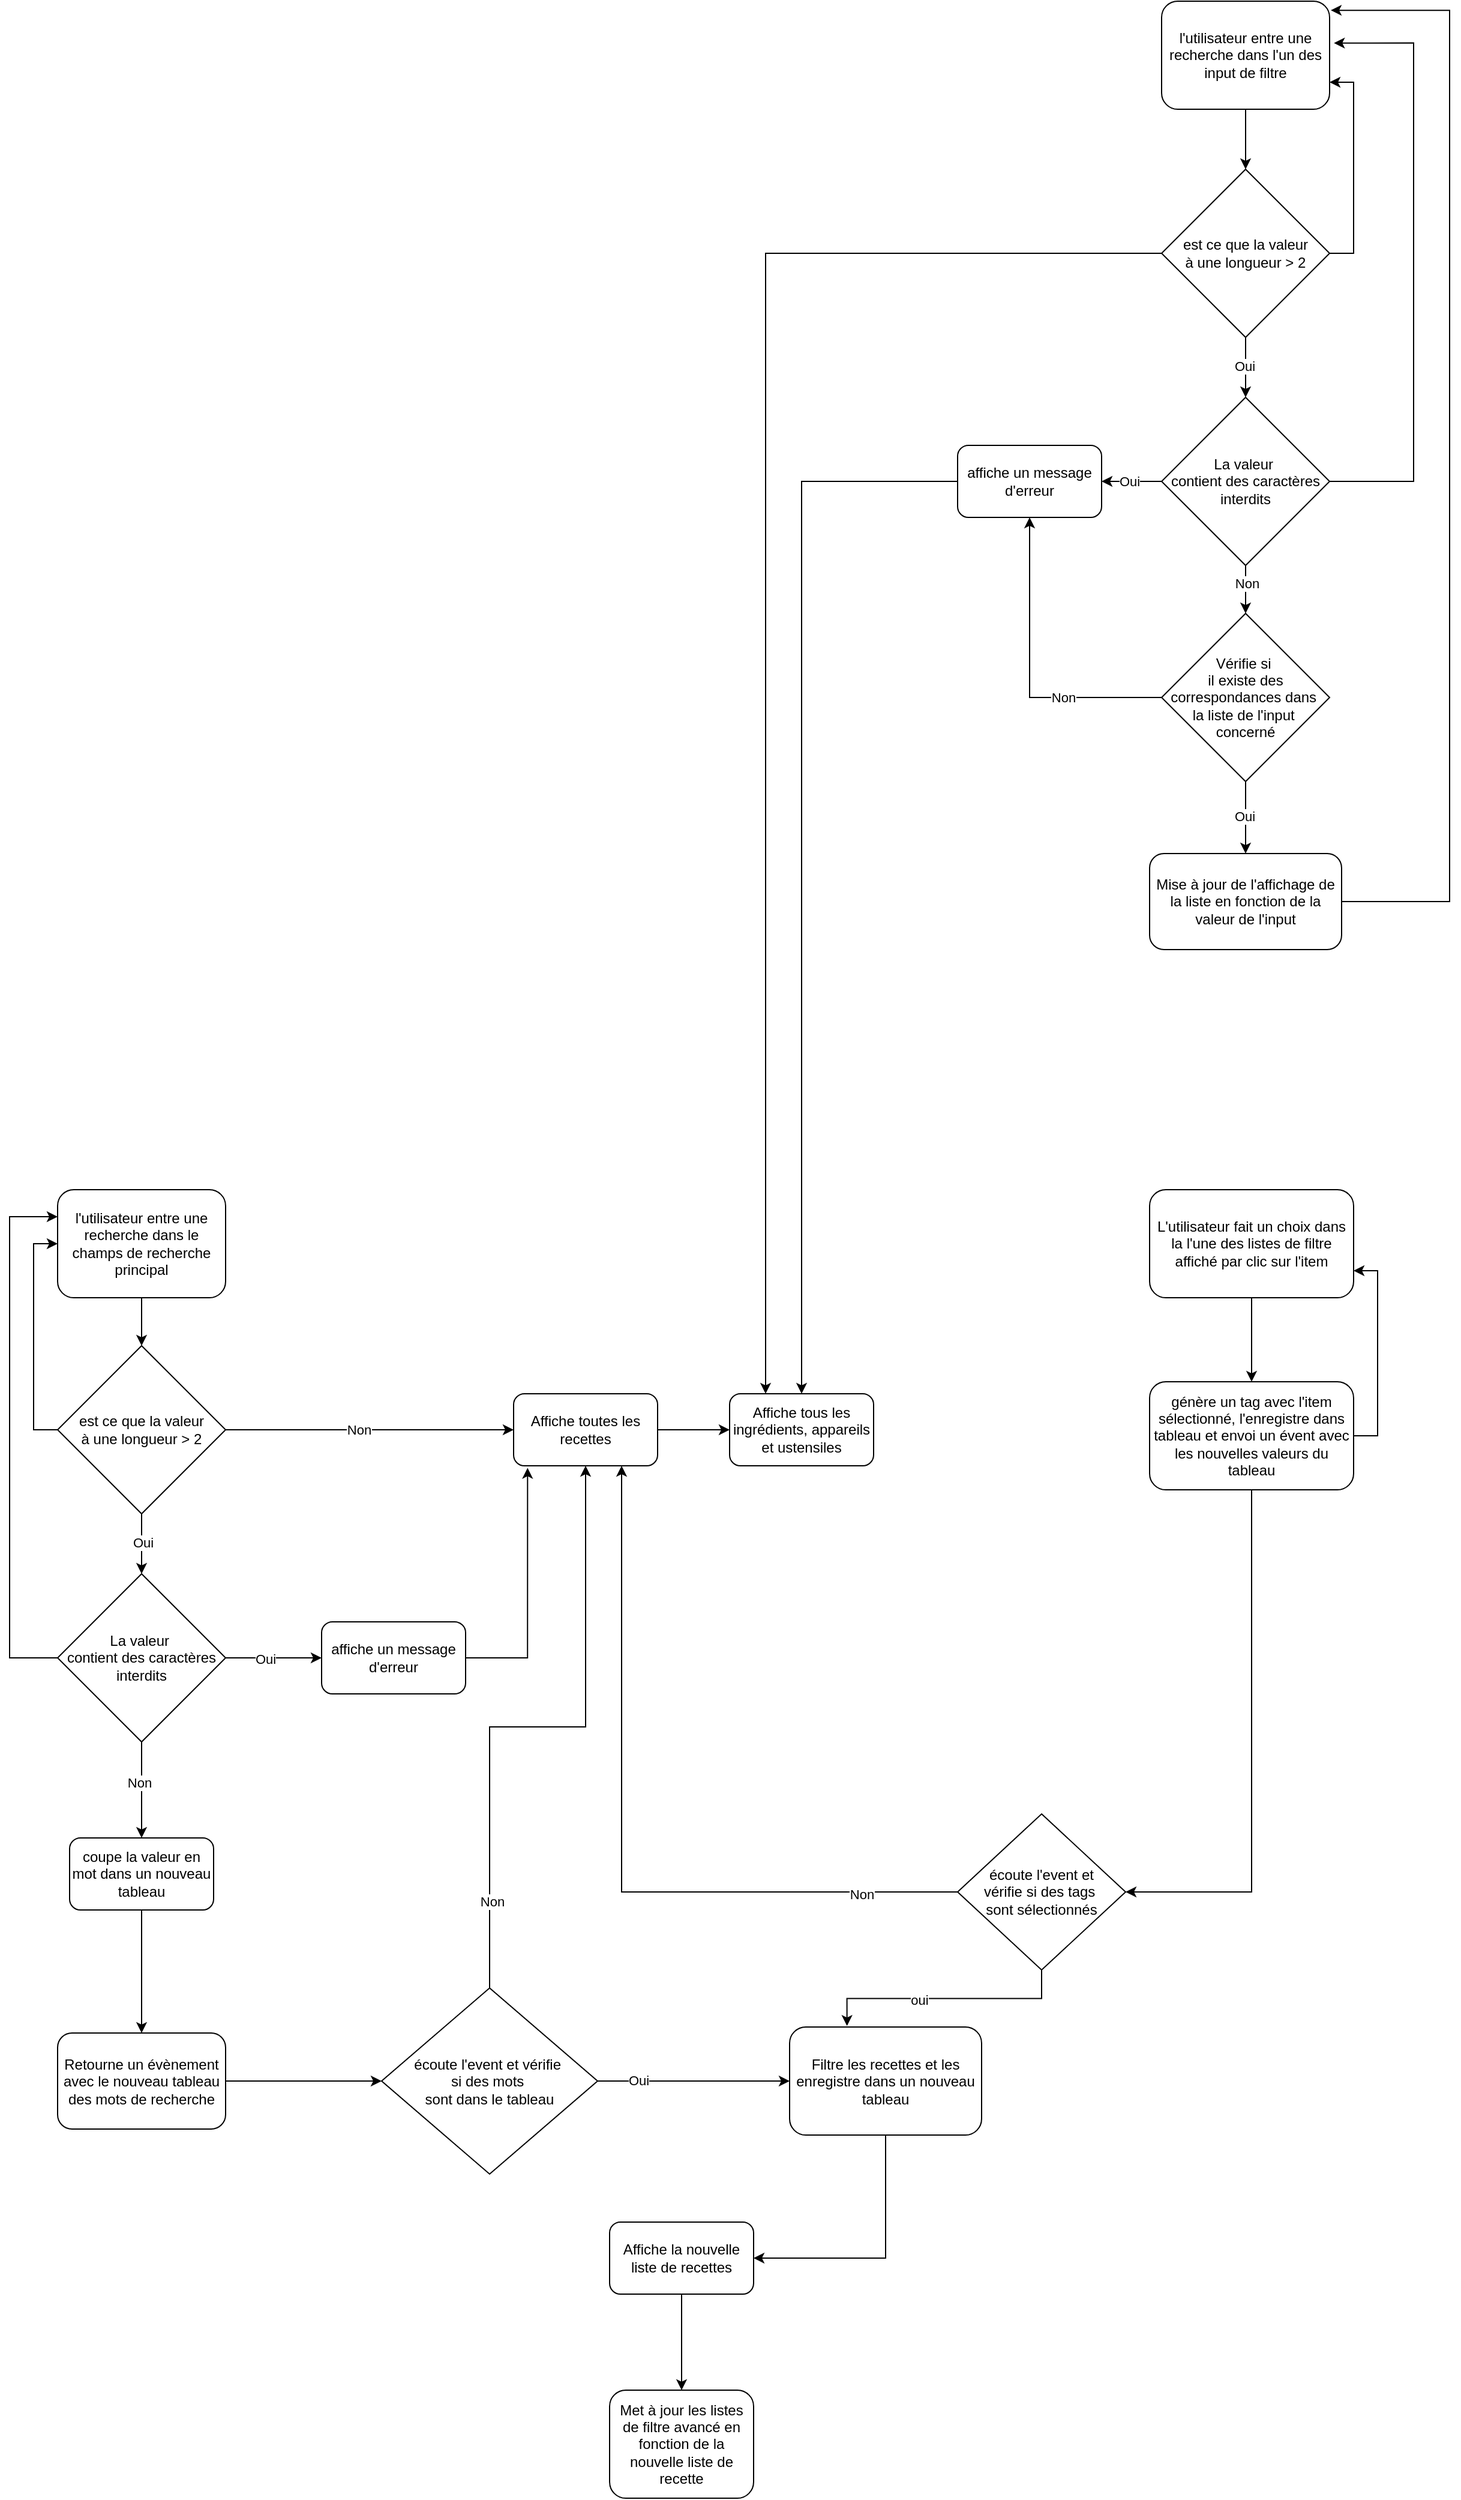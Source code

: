 <mxfile version="24.3.1" type="device">
  <diagram name="Page-1" id="eYKsO1id4bMG_3563-YX">
    <mxGraphModel dx="1660" dy="1527" grid="1" gridSize="10" guides="1" tooltips="1" connect="1" arrows="1" fold="1" page="1" pageScale="1" pageWidth="827" pageHeight="1169" math="0" shadow="0">
      <root>
        <mxCell id="0" />
        <mxCell id="1" parent="0" />
        <mxCell id="UpDIHEUihY1R6ZN1tgJs-8" style="edgeStyle=orthogonalEdgeStyle;rounded=0;orthogonalLoop=1;jettySize=auto;html=1;entryX=0.5;entryY=0;entryDx=0;entryDy=0;" edge="1" parent="1" source="UpDIHEUihY1R6ZN1tgJs-6" target="UpDIHEUihY1R6ZN1tgJs-7">
          <mxGeometry relative="1" as="geometry" />
        </mxCell>
        <mxCell id="UpDIHEUihY1R6ZN1tgJs-6" value="l&#39;utilisateur entre une recherche dans le champs de recherche principal" style="rounded=1;whiteSpace=wrap;html=1;" vertex="1" parent="1">
          <mxGeometry x="20" y="50" width="140" height="90" as="geometry" />
        </mxCell>
        <mxCell id="UpDIHEUihY1R6ZN1tgJs-13" style="edgeStyle=orthogonalEdgeStyle;rounded=0;orthogonalLoop=1;jettySize=auto;html=1;exitX=0.5;exitY=1;exitDx=0;exitDy=0;entryX=0.5;entryY=0;entryDx=0;entryDy=0;" edge="1" parent="1" source="UpDIHEUihY1R6ZN1tgJs-7" target="UpDIHEUihY1R6ZN1tgJs-12">
          <mxGeometry relative="1" as="geometry" />
        </mxCell>
        <mxCell id="UpDIHEUihY1R6ZN1tgJs-14" value="Oui" style="edgeLabel;html=1;align=center;verticalAlign=middle;resizable=0;points=[];" vertex="1" connectable="0" parent="UpDIHEUihY1R6ZN1tgJs-13">
          <mxGeometry x="-0.045" y="1" relative="1" as="geometry">
            <mxPoint as="offset" />
          </mxGeometry>
        </mxCell>
        <mxCell id="UpDIHEUihY1R6ZN1tgJs-16" style="edgeStyle=orthogonalEdgeStyle;rounded=0;orthogonalLoop=1;jettySize=auto;html=1;exitX=1;exitY=0.5;exitDx=0;exitDy=0;" edge="1" parent="1" source="UpDIHEUihY1R6ZN1tgJs-7" target="UpDIHEUihY1R6ZN1tgJs-15">
          <mxGeometry relative="1" as="geometry" />
        </mxCell>
        <mxCell id="UpDIHEUihY1R6ZN1tgJs-17" value="Non" style="edgeLabel;html=1;align=center;verticalAlign=middle;resizable=0;points=[];" vertex="1" connectable="0" parent="UpDIHEUihY1R6ZN1tgJs-16">
          <mxGeometry x="-0.078" relative="1" as="geometry">
            <mxPoint as="offset" />
          </mxGeometry>
        </mxCell>
        <mxCell id="UpDIHEUihY1R6ZN1tgJs-73" style="edgeStyle=orthogonalEdgeStyle;rounded=0;orthogonalLoop=1;jettySize=auto;html=1;exitX=0;exitY=0.5;exitDx=0;exitDy=0;entryX=0;entryY=0.5;entryDx=0;entryDy=0;" edge="1" parent="1" source="UpDIHEUihY1R6ZN1tgJs-7" target="UpDIHEUihY1R6ZN1tgJs-6">
          <mxGeometry relative="1" as="geometry" />
        </mxCell>
        <mxCell id="UpDIHEUihY1R6ZN1tgJs-7" value="est ce que la valeur&lt;div&gt;à une longueur &amp;gt; 2&lt;/div&gt;" style="rhombus;whiteSpace=wrap;html=1;" vertex="1" parent="1">
          <mxGeometry x="20" y="180" width="140" height="140" as="geometry" />
        </mxCell>
        <mxCell id="UpDIHEUihY1R6ZN1tgJs-20" style="edgeStyle=orthogonalEdgeStyle;rounded=0;orthogonalLoop=1;jettySize=auto;html=1;" edge="1" parent="1" source="UpDIHEUihY1R6ZN1tgJs-12" target="UpDIHEUihY1R6ZN1tgJs-19">
          <mxGeometry relative="1" as="geometry" />
        </mxCell>
        <mxCell id="UpDIHEUihY1R6ZN1tgJs-21" value="Non" style="edgeLabel;html=1;align=center;verticalAlign=middle;resizable=0;points=[];" vertex="1" connectable="0" parent="UpDIHEUihY1R6ZN1tgJs-20">
          <mxGeometry x="-0.149" y="-2" relative="1" as="geometry">
            <mxPoint as="offset" />
          </mxGeometry>
        </mxCell>
        <mxCell id="UpDIHEUihY1R6ZN1tgJs-23" style="edgeStyle=orthogonalEdgeStyle;rounded=0;orthogonalLoop=1;jettySize=auto;html=1;exitX=1;exitY=0.5;exitDx=0;exitDy=0;entryX=0;entryY=0.5;entryDx=0;entryDy=0;" edge="1" parent="1" source="UpDIHEUihY1R6ZN1tgJs-12" target="UpDIHEUihY1R6ZN1tgJs-22">
          <mxGeometry relative="1" as="geometry" />
        </mxCell>
        <mxCell id="UpDIHEUihY1R6ZN1tgJs-24" value="Oui" style="edgeLabel;html=1;align=center;verticalAlign=middle;resizable=0;points=[];" vertex="1" connectable="0" parent="UpDIHEUihY1R6ZN1tgJs-23">
          <mxGeometry x="-0.189" y="-1" relative="1" as="geometry">
            <mxPoint as="offset" />
          </mxGeometry>
        </mxCell>
        <mxCell id="UpDIHEUihY1R6ZN1tgJs-74" style="edgeStyle=orthogonalEdgeStyle;rounded=0;orthogonalLoop=1;jettySize=auto;html=1;exitX=0;exitY=0.5;exitDx=0;exitDy=0;entryX=0;entryY=0.25;entryDx=0;entryDy=0;" edge="1" parent="1" source="UpDIHEUihY1R6ZN1tgJs-12" target="UpDIHEUihY1R6ZN1tgJs-6">
          <mxGeometry relative="1" as="geometry">
            <Array as="points">
              <mxPoint x="-20" y="440" />
              <mxPoint x="-20" y="73" />
            </Array>
          </mxGeometry>
        </mxCell>
        <mxCell id="UpDIHEUihY1R6ZN1tgJs-12" value="La valeur&amp;nbsp;&lt;div&gt;contient des caractères interdits&lt;/div&gt;" style="rhombus;whiteSpace=wrap;html=1;" vertex="1" parent="1">
          <mxGeometry x="20" y="370" width="140" height="140" as="geometry" />
        </mxCell>
        <mxCell id="UpDIHEUihY1R6ZN1tgJs-40" style="edgeStyle=orthogonalEdgeStyle;rounded=0;orthogonalLoop=1;jettySize=auto;html=1;exitX=1;exitY=0.5;exitDx=0;exitDy=0;entryX=0;entryY=0.5;entryDx=0;entryDy=0;" edge="1" parent="1" source="UpDIHEUihY1R6ZN1tgJs-15" target="UpDIHEUihY1R6ZN1tgJs-39">
          <mxGeometry relative="1" as="geometry" />
        </mxCell>
        <mxCell id="UpDIHEUihY1R6ZN1tgJs-15" value="Affiche toutes les recettes" style="rounded=1;whiteSpace=wrap;html=1;" vertex="1" parent="1">
          <mxGeometry x="400" y="220" width="120" height="60" as="geometry" />
        </mxCell>
        <mxCell id="UpDIHEUihY1R6ZN1tgJs-103" style="edgeStyle=orthogonalEdgeStyle;rounded=0;orthogonalLoop=1;jettySize=auto;html=1;exitX=0.5;exitY=1;exitDx=0;exitDy=0;entryX=0.5;entryY=0;entryDx=0;entryDy=0;" edge="1" parent="1" source="UpDIHEUihY1R6ZN1tgJs-19" target="UpDIHEUihY1R6ZN1tgJs-33">
          <mxGeometry relative="1" as="geometry" />
        </mxCell>
        <mxCell id="UpDIHEUihY1R6ZN1tgJs-19" value="coupe la valeur en mot dans un nouveau tableau" style="rounded=1;whiteSpace=wrap;html=1;" vertex="1" parent="1">
          <mxGeometry x="30" y="590" width="120" height="60" as="geometry" />
        </mxCell>
        <mxCell id="UpDIHEUihY1R6ZN1tgJs-22" value="affiche un message d&#39;erreur" style="rounded=1;whiteSpace=wrap;html=1;" vertex="1" parent="1">
          <mxGeometry x="240" y="410" width="120" height="60" as="geometry" />
        </mxCell>
        <mxCell id="UpDIHEUihY1R6ZN1tgJs-88" style="edgeStyle=orthogonalEdgeStyle;rounded=0;orthogonalLoop=1;jettySize=auto;html=1;exitX=1;exitY=0.5;exitDx=0;exitDy=0;" edge="1" parent="1" source="UpDIHEUihY1R6ZN1tgJs-33" target="UpDIHEUihY1R6ZN1tgJs-87">
          <mxGeometry relative="1" as="geometry" />
        </mxCell>
        <mxCell id="UpDIHEUihY1R6ZN1tgJs-33" value="Retourne un évènement avec le nouveau tableau des mots de recherche" style="rounded=1;whiteSpace=wrap;html=1;" vertex="1" parent="1">
          <mxGeometry x="20" y="752.5" width="140" height="80" as="geometry" />
        </mxCell>
        <mxCell id="UpDIHEUihY1R6ZN1tgJs-38" style="edgeStyle=orthogonalEdgeStyle;rounded=0;orthogonalLoop=1;jettySize=auto;html=1;exitX=1;exitY=0.5;exitDx=0;exitDy=0;entryX=0.097;entryY=1.029;entryDx=0;entryDy=0;entryPerimeter=0;" edge="1" parent="1" source="UpDIHEUihY1R6ZN1tgJs-22" target="UpDIHEUihY1R6ZN1tgJs-15">
          <mxGeometry relative="1" as="geometry" />
        </mxCell>
        <mxCell id="UpDIHEUihY1R6ZN1tgJs-39" value="Affiche tous les ingrédients, appareils et ustensiles" style="rounded=1;whiteSpace=wrap;html=1;" vertex="1" parent="1">
          <mxGeometry x="580" y="220" width="120" height="60" as="geometry" />
        </mxCell>
        <mxCell id="UpDIHEUihY1R6ZN1tgJs-49" style="edgeStyle=orthogonalEdgeStyle;rounded=0;orthogonalLoop=1;jettySize=auto;html=1;exitX=0.5;exitY=1;exitDx=0;exitDy=0;entryX=0.5;entryY=0;entryDx=0;entryDy=0;" edge="1" parent="1" source="UpDIHEUihY1R6ZN1tgJs-42" target="UpDIHEUihY1R6ZN1tgJs-43">
          <mxGeometry relative="1" as="geometry" />
        </mxCell>
        <mxCell id="UpDIHEUihY1R6ZN1tgJs-42" value="l&#39;utilisateur entre une recherche dans l&#39;un des input de filtre" style="rounded=1;whiteSpace=wrap;html=1;" vertex="1" parent="1">
          <mxGeometry x="940" y="-940" width="140" height="90" as="geometry" />
        </mxCell>
        <mxCell id="UpDIHEUihY1R6ZN1tgJs-51" style="edgeStyle=orthogonalEdgeStyle;rounded=0;orthogonalLoop=1;jettySize=auto;html=1;exitX=0.5;exitY=1;exitDx=0;exitDy=0;entryX=0.5;entryY=0;entryDx=0;entryDy=0;" edge="1" parent="1" source="UpDIHEUihY1R6ZN1tgJs-43" target="UpDIHEUihY1R6ZN1tgJs-50">
          <mxGeometry relative="1" as="geometry" />
        </mxCell>
        <mxCell id="UpDIHEUihY1R6ZN1tgJs-52" value="Oui" style="edgeLabel;html=1;align=center;verticalAlign=middle;resizable=0;points=[];" vertex="1" connectable="0" parent="UpDIHEUihY1R6ZN1tgJs-51">
          <mxGeometry x="-0.069" y="-1" relative="1" as="geometry">
            <mxPoint as="offset" />
          </mxGeometry>
        </mxCell>
        <mxCell id="UpDIHEUihY1R6ZN1tgJs-72" style="edgeStyle=orthogonalEdgeStyle;rounded=0;orthogonalLoop=1;jettySize=auto;html=1;exitX=0;exitY=0.5;exitDx=0;exitDy=0;entryX=0.25;entryY=0;entryDx=0;entryDy=0;" edge="1" parent="1" source="UpDIHEUihY1R6ZN1tgJs-43" target="UpDIHEUihY1R6ZN1tgJs-39">
          <mxGeometry relative="1" as="geometry" />
        </mxCell>
        <mxCell id="UpDIHEUihY1R6ZN1tgJs-76" style="edgeStyle=orthogonalEdgeStyle;rounded=0;orthogonalLoop=1;jettySize=auto;html=1;exitX=1;exitY=0.5;exitDx=0;exitDy=0;entryX=1;entryY=0.75;entryDx=0;entryDy=0;" edge="1" parent="1" source="UpDIHEUihY1R6ZN1tgJs-43" target="UpDIHEUihY1R6ZN1tgJs-42">
          <mxGeometry relative="1" as="geometry" />
        </mxCell>
        <mxCell id="UpDIHEUihY1R6ZN1tgJs-43" value="est ce que la valeur&lt;div&gt;à une longueur &amp;gt; 2&lt;/div&gt;" style="rhombus;whiteSpace=wrap;html=1;" vertex="1" parent="1">
          <mxGeometry x="940" y="-800" width="140" height="140" as="geometry" />
        </mxCell>
        <mxCell id="UpDIHEUihY1R6ZN1tgJs-54" style="edgeStyle=orthogonalEdgeStyle;rounded=0;orthogonalLoop=1;jettySize=auto;html=1;exitX=0;exitY=0.5;exitDx=0;exitDy=0;entryX=1;entryY=0.5;entryDx=0;entryDy=0;" edge="1" parent="1" source="UpDIHEUihY1R6ZN1tgJs-50" target="UpDIHEUihY1R6ZN1tgJs-53">
          <mxGeometry relative="1" as="geometry" />
        </mxCell>
        <mxCell id="UpDIHEUihY1R6ZN1tgJs-55" value="Oui" style="edgeLabel;html=1;align=center;verticalAlign=middle;resizable=0;points=[];" vertex="1" connectable="0" parent="UpDIHEUihY1R6ZN1tgJs-54">
          <mxGeometry x="0.083" relative="1" as="geometry">
            <mxPoint as="offset" />
          </mxGeometry>
        </mxCell>
        <mxCell id="UpDIHEUihY1R6ZN1tgJs-60" style="edgeStyle=orthogonalEdgeStyle;rounded=0;orthogonalLoop=1;jettySize=auto;html=1;exitX=0.5;exitY=1;exitDx=0;exitDy=0;entryX=0.5;entryY=0;entryDx=0;entryDy=0;" edge="1" parent="1" source="UpDIHEUihY1R6ZN1tgJs-50" target="UpDIHEUihY1R6ZN1tgJs-59">
          <mxGeometry relative="1" as="geometry" />
        </mxCell>
        <mxCell id="UpDIHEUihY1R6ZN1tgJs-61" value="Non" style="edgeLabel;html=1;align=center;verticalAlign=middle;resizable=0;points=[];" vertex="1" connectable="0" parent="UpDIHEUihY1R6ZN1tgJs-60">
          <mxGeometry x="-0.263" y="1" relative="1" as="geometry">
            <mxPoint as="offset" />
          </mxGeometry>
        </mxCell>
        <mxCell id="UpDIHEUihY1R6ZN1tgJs-50" value="La valeur&amp;nbsp;&lt;div&gt;contient des caractères interdits&lt;/div&gt;" style="rhombus;whiteSpace=wrap;html=1;" vertex="1" parent="1">
          <mxGeometry x="940" y="-610" width="140" height="140" as="geometry" />
        </mxCell>
        <mxCell id="UpDIHEUihY1R6ZN1tgJs-71" style="edgeStyle=orthogonalEdgeStyle;rounded=0;orthogonalLoop=1;jettySize=auto;html=1;exitX=0;exitY=0.5;exitDx=0;exitDy=0;entryX=0.5;entryY=0;entryDx=0;entryDy=0;" edge="1" parent="1" source="UpDIHEUihY1R6ZN1tgJs-53" target="UpDIHEUihY1R6ZN1tgJs-39">
          <mxGeometry relative="1" as="geometry" />
        </mxCell>
        <mxCell id="UpDIHEUihY1R6ZN1tgJs-53" value="affiche un message d&#39;erreur" style="rounded=1;whiteSpace=wrap;html=1;" vertex="1" parent="1">
          <mxGeometry x="770" y="-570" width="120" height="60" as="geometry" />
        </mxCell>
        <mxCell id="UpDIHEUihY1R6ZN1tgJs-63" style="edgeStyle=orthogonalEdgeStyle;rounded=0;orthogonalLoop=1;jettySize=auto;html=1;exitX=0;exitY=0.5;exitDx=0;exitDy=0;entryX=0.5;entryY=1;entryDx=0;entryDy=0;" edge="1" parent="1" source="UpDIHEUihY1R6ZN1tgJs-59" target="UpDIHEUihY1R6ZN1tgJs-53">
          <mxGeometry relative="1" as="geometry" />
        </mxCell>
        <mxCell id="UpDIHEUihY1R6ZN1tgJs-64" value="Non" style="edgeLabel;html=1;align=center;verticalAlign=middle;resizable=0;points=[];" vertex="1" connectable="0" parent="UpDIHEUihY1R6ZN1tgJs-63">
          <mxGeometry x="-0.365" relative="1" as="geometry">
            <mxPoint as="offset" />
          </mxGeometry>
        </mxCell>
        <mxCell id="UpDIHEUihY1R6ZN1tgJs-67" style="edgeStyle=orthogonalEdgeStyle;rounded=0;orthogonalLoop=1;jettySize=auto;html=1;exitX=0.5;exitY=1;exitDx=0;exitDy=0;" edge="1" parent="1" source="UpDIHEUihY1R6ZN1tgJs-59" target="UpDIHEUihY1R6ZN1tgJs-66">
          <mxGeometry relative="1" as="geometry" />
        </mxCell>
        <mxCell id="UpDIHEUihY1R6ZN1tgJs-68" value="Oui" style="edgeLabel;html=1;align=center;verticalAlign=middle;resizable=0;points=[];" vertex="1" connectable="0" parent="UpDIHEUihY1R6ZN1tgJs-67">
          <mxGeometry x="-0.048" y="-1" relative="1" as="geometry">
            <mxPoint as="offset" />
          </mxGeometry>
        </mxCell>
        <mxCell id="UpDIHEUihY1R6ZN1tgJs-59" value="Vérifie si&amp;nbsp;&lt;div&gt;il&amp;nbsp;&lt;span style=&quot;background-color: initial;&quot;&gt;existe&amp;nbsp;&lt;/span&gt;&lt;span style=&quot;background-color: initial;&quot;&gt;des correspondances&amp;nbsp;&lt;/span&gt;&lt;span style=&quot;background-color: initial;&quot;&gt;dans&amp;nbsp;&lt;/span&gt;&lt;/div&gt;&lt;div&gt;&lt;span style=&quot;background-color: initial;&quot;&gt;la liste de&amp;nbsp;&lt;/span&gt;&lt;span style=&quot;background-color: initial;&quot;&gt;l&#39;input&amp;nbsp;&lt;/span&gt;&lt;/div&gt;&lt;div&gt;&lt;span style=&quot;background-color: initial;&quot;&gt;concerné&lt;/span&gt;&lt;/div&gt;" style="rhombus;whiteSpace=wrap;html=1;" vertex="1" parent="1">
          <mxGeometry x="940" y="-430" width="140" height="140" as="geometry" />
        </mxCell>
        <mxCell id="UpDIHEUihY1R6ZN1tgJs-81" style="edgeStyle=orthogonalEdgeStyle;rounded=0;orthogonalLoop=1;jettySize=auto;html=1;exitX=0.5;exitY=1;exitDx=0;exitDy=0;entryX=0.5;entryY=0;entryDx=0;entryDy=0;" edge="1" parent="1" source="UpDIHEUihY1R6ZN1tgJs-65" target="UpDIHEUihY1R6ZN1tgJs-79">
          <mxGeometry relative="1" as="geometry" />
        </mxCell>
        <mxCell id="UpDIHEUihY1R6ZN1tgJs-65" value="L&#39;utilisateur fait un choix dans la l&#39;une des listes de filtre affiché par clic sur l&#39;item" style="rounded=1;whiteSpace=wrap;html=1;" vertex="1" parent="1">
          <mxGeometry x="930" y="50" width="170" height="90" as="geometry" />
        </mxCell>
        <mxCell id="UpDIHEUihY1R6ZN1tgJs-66" value="Mise à jour de l&#39;affichage de la liste en fonction de la valeur de l&#39;input" style="rounded=1;whiteSpace=wrap;html=1;" vertex="1" parent="1">
          <mxGeometry x="930" y="-230" width="160" height="80" as="geometry" />
        </mxCell>
        <mxCell id="UpDIHEUihY1R6ZN1tgJs-77" style="edgeStyle=orthogonalEdgeStyle;rounded=0;orthogonalLoop=1;jettySize=auto;html=1;exitX=1;exitY=0.5;exitDx=0;exitDy=0;entryX=1.026;entryY=0.387;entryDx=0;entryDy=0;entryPerimeter=0;" edge="1" parent="1" source="UpDIHEUihY1R6ZN1tgJs-50" target="UpDIHEUihY1R6ZN1tgJs-42">
          <mxGeometry relative="1" as="geometry">
            <Array as="points">
              <mxPoint x="1150" y="-540" />
              <mxPoint x="1150" y="-905" />
            </Array>
          </mxGeometry>
        </mxCell>
        <mxCell id="UpDIHEUihY1R6ZN1tgJs-78" style="edgeStyle=orthogonalEdgeStyle;rounded=0;orthogonalLoop=1;jettySize=auto;html=1;exitX=1;exitY=0.5;exitDx=0;exitDy=0;entryX=1.007;entryY=0.084;entryDx=0;entryDy=0;entryPerimeter=0;" edge="1" parent="1" source="UpDIHEUihY1R6ZN1tgJs-66" target="UpDIHEUihY1R6ZN1tgJs-42">
          <mxGeometry relative="1" as="geometry">
            <Array as="points">
              <mxPoint x="1180" y="-190" />
              <mxPoint x="1180" y="-932" />
            </Array>
          </mxGeometry>
        </mxCell>
        <mxCell id="UpDIHEUihY1R6ZN1tgJs-80" style="edgeStyle=orthogonalEdgeStyle;rounded=0;orthogonalLoop=1;jettySize=auto;html=1;exitX=1;exitY=0.5;exitDx=0;exitDy=0;entryX=1;entryY=0.75;entryDx=0;entryDy=0;" edge="1" parent="1" source="UpDIHEUihY1R6ZN1tgJs-79" target="UpDIHEUihY1R6ZN1tgJs-65">
          <mxGeometry relative="1" as="geometry" />
        </mxCell>
        <mxCell id="UpDIHEUihY1R6ZN1tgJs-83" style="edgeStyle=orthogonalEdgeStyle;rounded=0;orthogonalLoop=1;jettySize=auto;html=1;exitX=0.5;exitY=1;exitDx=0;exitDy=0;entryX=1;entryY=0.5;entryDx=0;entryDy=0;" edge="1" parent="1" source="UpDIHEUihY1R6ZN1tgJs-79" target="UpDIHEUihY1R6ZN1tgJs-82">
          <mxGeometry relative="1" as="geometry" />
        </mxCell>
        <mxCell id="UpDIHEUihY1R6ZN1tgJs-79" value="génère un tag avec l&#39;item sélectionné, l&#39;enregistre dans tableau et envoi un évent avec les nouvelles valeurs du tableau" style="rounded=1;whiteSpace=wrap;html=1;" vertex="1" parent="1">
          <mxGeometry x="930" y="210" width="170" height="90" as="geometry" />
        </mxCell>
        <mxCell id="UpDIHEUihY1R6ZN1tgJs-84" style="edgeStyle=orthogonalEdgeStyle;rounded=0;orthogonalLoop=1;jettySize=auto;html=1;entryX=0.75;entryY=1;entryDx=0;entryDy=0;" edge="1" parent="1" source="UpDIHEUihY1R6ZN1tgJs-82" target="UpDIHEUihY1R6ZN1tgJs-15">
          <mxGeometry relative="1" as="geometry" />
        </mxCell>
        <mxCell id="UpDIHEUihY1R6ZN1tgJs-85" value="Non" style="edgeLabel;html=1;align=center;verticalAlign=middle;resizable=0;points=[];" vertex="1" connectable="0" parent="UpDIHEUihY1R6ZN1tgJs-84">
          <mxGeometry x="-0.747" y="2" relative="1" as="geometry">
            <mxPoint as="offset" />
          </mxGeometry>
        </mxCell>
        <mxCell id="UpDIHEUihY1R6ZN1tgJs-82" value="écoute l&#39;event et&lt;div&gt;vérifie si des tags&amp;nbsp;&lt;div&gt;sont sélectionnés&lt;/div&gt;&lt;/div&gt;" style="rhombus;whiteSpace=wrap;html=1;" vertex="1" parent="1">
          <mxGeometry x="770" y="570" width="140" height="130" as="geometry" />
        </mxCell>
        <mxCell id="UpDIHEUihY1R6ZN1tgJs-89" style="edgeStyle=orthogonalEdgeStyle;rounded=0;orthogonalLoop=1;jettySize=auto;html=1;exitX=0.5;exitY=0;exitDx=0;exitDy=0;entryX=0.5;entryY=1;entryDx=0;entryDy=0;" edge="1" parent="1" source="UpDIHEUihY1R6ZN1tgJs-87" target="UpDIHEUihY1R6ZN1tgJs-15">
          <mxGeometry relative="1" as="geometry" />
        </mxCell>
        <mxCell id="UpDIHEUihY1R6ZN1tgJs-90" value="Non" style="edgeLabel;html=1;align=center;verticalAlign=middle;resizable=0;points=[];" vertex="1" connectable="0" parent="UpDIHEUihY1R6ZN1tgJs-89">
          <mxGeometry x="-0.721" y="-2" relative="1" as="geometry">
            <mxPoint as="offset" />
          </mxGeometry>
        </mxCell>
        <mxCell id="UpDIHEUihY1R6ZN1tgJs-97" style="edgeStyle=orthogonalEdgeStyle;rounded=0;orthogonalLoop=1;jettySize=auto;html=1;exitX=1;exitY=0.5;exitDx=0;exitDy=0;" edge="1" parent="1" source="UpDIHEUihY1R6ZN1tgJs-87" target="UpDIHEUihY1R6ZN1tgJs-96">
          <mxGeometry relative="1" as="geometry" />
        </mxCell>
        <mxCell id="UpDIHEUihY1R6ZN1tgJs-98" value="Oui" style="edgeLabel;html=1;align=center;verticalAlign=middle;resizable=0;points=[];" vertex="1" connectable="0" parent="UpDIHEUihY1R6ZN1tgJs-97">
          <mxGeometry x="-0.573" y="1" relative="1" as="geometry">
            <mxPoint as="offset" />
          </mxGeometry>
        </mxCell>
        <mxCell id="UpDIHEUihY1R6ZN1tgJs-87" value="écoute l&#39;event et vérifie&amp;nbsp;&lt;div&gt;si des mots&amp;nbsp;&lt;div&gt;sont dans le tableau&lt;/div&gt;&lt;/div&gt;" style="rhombus;whiteSpace=wrap;html=1;" vertex="1" parent="1">
          <mxGeometry x="290" y="715" width="180" height="155" as="geometry" />
        </mxCell>
        <mxCell id="UpDIHEUihY1R6ZN1tgJs-102" style="edgeStyle=orthogonalEdgeStyle;rounded=0;orthogonalLoop=1;jettySize=auto;html=1;exitX=0.5;exitY=1;exitDx=0;exitDy=0;entryX=0.5;entryY=0;entryDx=0;entryDy=0;" edge="1" parent="1" source="UpDIHEUihY1R6ZN1tgJs-92" target="UpDIHEUihY1R6ZN1tgJs-93">
          <mxGeometry relative="1" as="geometry" />
        </mxCell>
        <mxCell id="UpDIHEUihY1R6ZN1tgJs-92" value="Affiche la nouvelle liste de recettes" style="rounded=1;whiteSpace=wrap;html=1;" vertex="1" parent="1">
          <mxGeometry x="480" y="910" width="120" height="60" as="geometry" />
        </mxCell>
        <mxCell id="UpDIHEUihY1R6ZN1tgJs-93" value="Met à jour les listes de filtre avancé en fonction de la nouvelle liste de recette" style="rounded=1;whiteSpace=wrap;html=1;" vertex="1" parent="1">
          <mxGeometry x="480" y="1050" width="120" height="90" as="geometry" />
        </mxCell>
        <mxCell id="UpDIHEUihY1R6ZN1tgJs-104" style="edgeStyle=orthogonalEdgeStyle;rounded=0;orthogonalLoop=1;jettySize=auto;html=1;exitX=0.5;exitY=1;exitDx=0;exitDy=0;entryX=1;entryY=0.5;entryDx=0;entryDy=0;" edge="1" parent="1" source="UpDIHEUihY1R6ZN1tgJs-96" target="UpDIHEUihY1R6ZN1tgJs-92">
          <mxGeometry relative="1" as="geometry" />
        </mxCell>
        <mxCell id="UpDIHEUihY1R6ZN1tgJs-96" value="Filtre les recettes et les enregistre dans un nouveau tableau" style="rounded=1;whiteSpace=wrap;html=1;" vertex="1" parent="1">
          <mxGeometry x="630" y="747.5" width="160" height="90" as="geometry" />
        </mxCell>
        <mxCell id="UpDIHEUihY1R6ZN1tgJs-99" style="edgeStyle=orthogonalEdgeStyle;rounded=0;orthogonalLoop=1;jettySize=auto;html=1;exitX=0.5;exitY=1;exitDx=0;exitDy=0;entryX=0.299;entryY=-0.01;entryDx=0;entryDy=0;entryPerimeter=0;" edge="1" parent="1" source="UpDIHEUihY1R6ZN1tgJs-82" target="UpDIHEUihY1R6ZN1tgJs-96">
          <mxGeometry relative="1" as="geometry" />
        </mxCell>
        <mxCell id="UpDIHEUihY1R6ZN1tgJs-100" value="oui" style="edgeLabel;html=1;align=center;verticalAlign=middle;resizable=0;points=[];" vertex="1" connectable="0" parent="UpDIHEUihY1R6ZN1tgJs-99">
          <mxGeometry x="0.205" y="1" relative="1" as="geometry">
            <mxPoint as="offset" />
          </mxGeometry>
        </mxCell>
      </root>
    </mxGraphModel>
  </diagram>
</mxfile>
